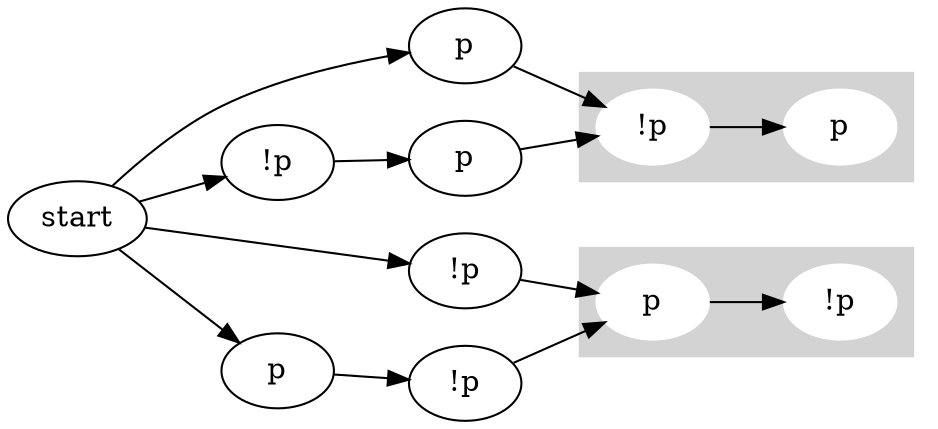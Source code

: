 digraph G {
	rankdir=LR
	start [label=start]
	0 [label=p]
	start -> 0
	1 [label="!p"]
	start -> 1
	2 [label=p]
	1 -> 2
	subgraph cluster_0 {
		node [color=white style=filled]
		3 [label="!p"]
		4 [label=p]
		3 -> 4
		color=lightgrey style=filled
	}
	0 -> 3
	2 -> 3
	5 [label="!p"]
	start -> 5
	6 [label=p]
	start -> 6
	7 [label="!p"]
	6 -> 7
	subgraph cluster_1 {
		node [color=white style=filled]
		8 [label=p]
		9 [label="!p"]
		8 -> 9
		color=lightgrey style=filled
	}
	5 -> 8
	7 -> 8
}
